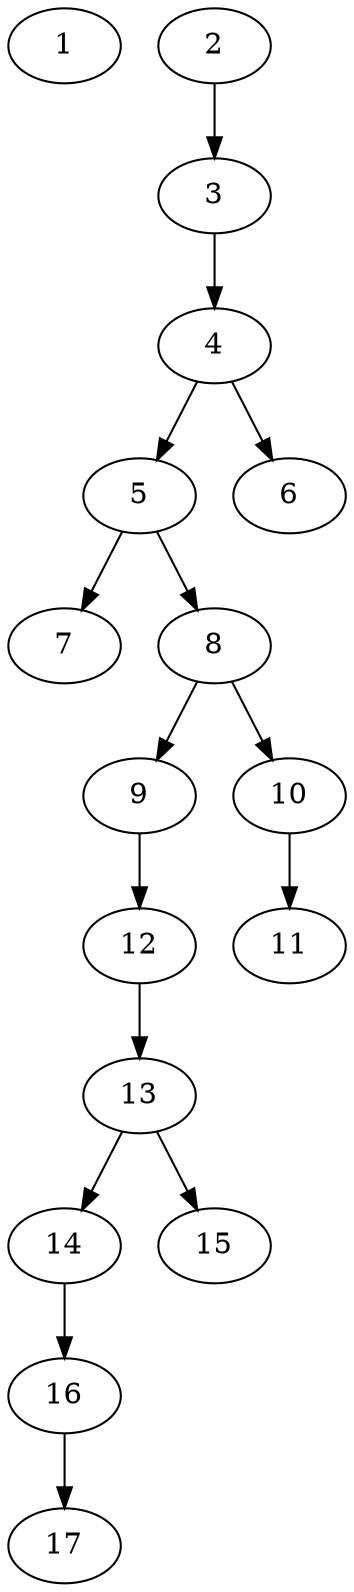 // DAG (tier=1-easy, mode=compute, n=17, ccr=0.283, fat=0.363, density=0.314, regular=0.659, jump=0.018, mindata=262144, maxdata=2097152)
// DAG automatically generated by daggen at Sun Aug 24 16:33:32 2025
// /home/ermia/Project/Environments/daggen/bin/daggen --dot --ccr 0.283 --fat 0.363 --regular 0.659 --density 0.314 --jump 0.018 --mindata 262144 --maxdata 2097152 -n 17 
digraph G {
  1 [size="31372708872716288", alpha="0.03", expect_size="15686354436358144"]
  2 [size="2571983689957244928", alpha="0.07", expect_size="1285991844978622464"]
  2 -> 3 [size ="15017655140352"]
  3 [size="18597188252487336", alpha="0.06", expect_size="9298594126243668"]
  3 -> 4 [size ="19868594208768"]
  4 [size="525386032011542528", alpha="0.03", expect_size="262693016005771264"]
  4 -> 5 [size ="5208855805952"]
  4 -> 6 [size ="5208855805952"]
  5 [size="800691287358926", alpha="0.17", expect_size="400345643679463"]
  5 -> 7 [size ="34978515648512"]
  5 -> 8 [size ="34978515648512"]
  6 [size="1799986938461417", alpha="0.18", expect_size="899993469230708"]
  7 [size="31557465567733176", alpha="0.14", expect_size="15778732783866588"]
  8 [size="59123086469693280", alpha="0.19", expect_size="29561543234846640"]
  8 -> 9 [size ="29114920599552"]
  8 -> 10 [size ="29114920599552"]
  9 [size="11284241345572886", alpha="0.04", expect_size="5642120672786443"]
  9 -> 12 [size ="14154945527808"]
  10 [size="1897486839862788096", alpha="0.05", expect_size="948743419931394048"]
  10 -> 11 [size ="12261468930048"]
  11 [size="1949385169926583", alpha="0.09", expect_size="974692584963291"]
  12 [size="48065910134415480", alpha="0.17", expect_size="24032955067207740"]
  12 -> 13 [size ="26548610531328"]
  13 [size="7010157475991126016", alpha="0.18", expect_size="3505078737995563008"]
  13 -> 14 [size ="29302758309888"]
  13 -> 15 [size ="29302758309888"]
  14 [size="218558562637112", alpha="0.05", expect_size="109279281318556"]
  14 -> 16 [size ="20179643793408"]
  15 [size="662112175369100", alpha="0.18", expect_size="331056087684550"]
  16 [size="208961022058716", alpha="0.12", expect_size="104480511029358"]
  16 -> 17 [size ="602503380992"]
  17 [size="334648553030811648", alpha="0.15", expect_size="167324276515405824"]
}